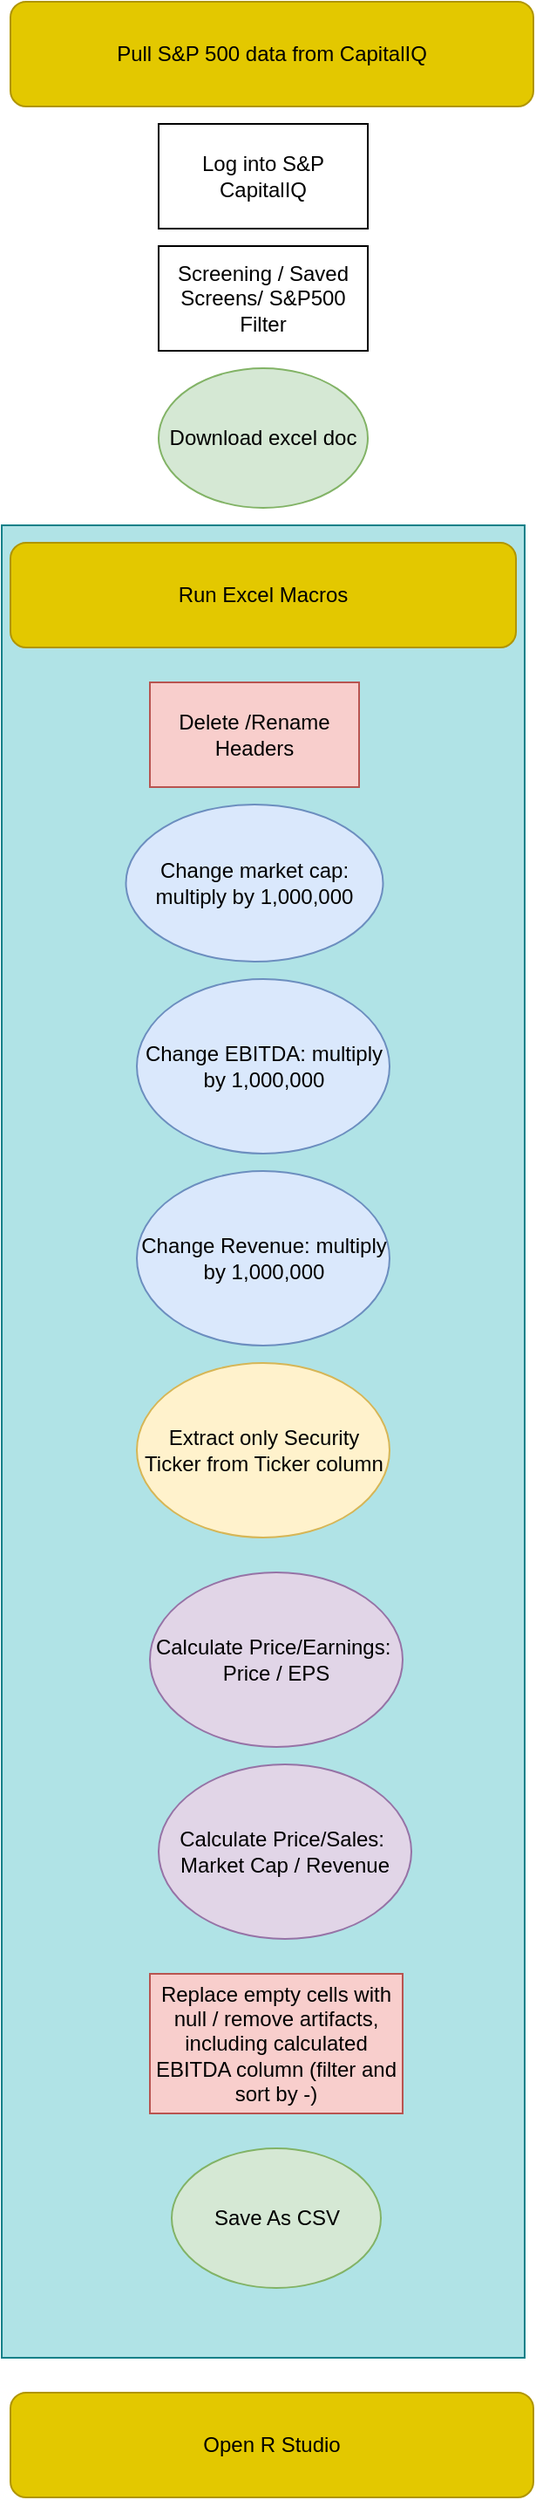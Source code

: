 <mxfile version="15.9.4" type="github">
  <diagram id="FBYuZ8vgcihNYxdQvZ12" name="Page-1">
    <mxGraphModel dx="782" dy="444" grid="1" gridSize="10" guides="1" tooltips="1" connect="1" arrows="1" fold="1" page="1" pageScale="1" pageWidth="850" pageHeight="1100" math="0" shadow="0">
      <root>
        <mxCell id="0" />
        <mxCell id="1" parent="0" />
        <mxCell id="bpsd50fUaObvi4L-TfuP-15" value="" style="rounded=0;whiteSpace=wrap;html=1;fillColor=#b0e3e6;strokeColor=#0e8088;" vertex="1" parent="1">
          <mxGeometry x="225" y="310" width="300" height="1050" as="geometry" />
        </mxCell>
        <mxCell id="bpsd50fUaObvi4L-TfuP-1" value="Pull S&amp;amp;P 500 data from CapitalIQ" style="rounded=1;whiteSpace=wrap;html=1;fillColor=#e3c800;fontColor=#000000;strokeColor=#B09500;" vertex="1" parent="1">
          <mxGeometry x="230" y="10" width="300" height="60" as="geometry" />
        </mxCell>
        <mxCell id="bpsd50fUaObvi4L-TfuP-2" value="Screening / Saved Screens/ S&amp;amp;P500 Filter" style="rounded=0;whiteSpace=wrap;html=1;" vertex="1" parent="1">
          <mxGeometry x="315" y="150" width="120" height="60" as="geometry" />
        </mxCell>
        <mxCell id="bpsd50fUaObvi4L-TfuP-3" value="Download excel doc" style="ellipse;whiteSpace=wrap;html=1;fillColor=#d5e8d4;strokeColor=#82b366;" vertex="1" parent="1">
          <mxGeometry x="315" y="220" width="120" height="80" as="geometry" />
        </mxCell>
        <mxCell id="bpsd50fUaObvi4L-TfuP-4" value="Delete /Rename Headers" style="rounded=0;whiteSpace=wrap;html=1;fillColor=#f8cecc;strokeColor=#b85450;" vertex="1" parent="1">
          <mxGeometry x="310" y="400" width="120" height="60" as="geometry" />
        </mxCell>
        <mxCell id="bpsd50fUaObvi4L-TfuP-5" value="Change market cap: multiply by 1,000,000" style="ellipse;whiteSpace=wrap;html=1;fillColor=#dae8fc;strokeColor=#6c8ebf;" vertex="1" parent="1">
          <mxGeometry x="296.25" y="470" width="147.5" height="90" as="geometry" />
        </mxCell>
        <mxCell id="bpsd50fUaObvi4L-TfuP-7" value="Change EBITDA: multiply by 1,000,000" style="ellipse;whiteSpace=wrap;html=1;fillColor=#dae8fc;strokeColor=#6c8ebf;" vertex="1" parent="1">
          <mxGeometry x="302.5" y="570" width="145" height="100" as="geometry" />
        </mxCell>
        <mxCell id="bpsd50fUaObvi4L-TfuP-8" value="Replace empty cells with null / remove artifacts, including calculated EBITDA column (filter and sort by -)" style="square;whiteSpace=wrap;html=1;fillColor=#f8cecc;strokeColor=#b85450;" vertex="1" parent="1">
          <mxGeometry x="310" y="1140" width="145" height="80" as="geometry" />
        </mxCell>
        <mxCell id="bpsd50fUaObvi4L-TfuP-9" value="Extract only Security Ticker from Ticker column" style="ellipse;whiteSpace=wrap;html=1;fillColor=#fff2cc;strokeColor=#d6b656;" vertex="1" parent="1">
          <mxGeometry x="302.5" y="790" width="145" height="100" as="geometry" />
        </mxCell>
        <mxCell id="bpsd50fUaObvi4L-TfuP-10" value="Calculate Price/Earnings:&amp;nbsp;&lt;br&gt;Price / EPS" style="ellipse;whiteSpace=wrap;html=1;fillColor=#e1d5e7;strokeColor=#9673a6;" vertex="1" parent="1">
          <mxGeometry x="310" y="910" width="145" height="100" as="geometry" />
        </mxCell>
        <mxCell id="bpsd50fUaObvi4L-TfuP-11" value="Calculate Price/Sales:&amp;nbsp;&lt;br&gt;Market Cap / Revenue" style="ellipse;whiteSpace=wrap;html=1;fillColor=#e1d5e7;strokeColor=#9673a6;" vertex="1" parent="1">
          <mxGeometry x="315" y="1020" width="145" height="100" as="geometry" />
        </mxCell>
        <mxCell id="bpsd50fUaObvi4L-TfuP-12" value="Change Revenue: multiply by 1,000,000" style="ellipse;whiteSpace=wrap;html=1;fillColor=#dae8fc;strokeColor=#6c8ebf;" vertex="1" parent="1">
          <mxGeometry x="302.5" y="680" width="145" height="100" as="geometry" />
        </mxCell>
        <mxCell id="bpsd50fUaObvi4L-TfuP-13" value="Save As CSV" style="ellipse;whiteSpace=wrap;html=1;fillColor=#d5e8d4;strokeColor=#82b366;" vertex="1" parent="1">
          <mxGeometry x="322.5" y="1240" width="120" height="80" as="geometry" />
        </mxCell>
        <mxCell id="bpsd50fUaObvi4L-TfuP-14" value="Run Excel Macros" style="rounded=1;whiteSpace=wrap;html=1;fillColor=#e3c800;strokeColor=#B09500;fontColor=#000000;" vertex="1" parent="1">
          <mxGeometry x="230" y="320" width="290" height="60" as="geometry" />
        </mxCell>
        <mxCell id="bpsd50fUaObvi4L-TfuP-16" value="Log into S&amp;amp;P CapitalIQ" style="rounded=0;whiteSpace=wrap;html=1;" vertex="1" parent="1">
          <mxGeometry x="315" y="80" width="120" height="60" as="geometry" />
        </mxCell>
        <mxCell id="bpsd50fUaObvi4L-TfuP-18" value="Open R Studio" style="rounded=1;whiteSpace=wrap;html=1;fillColor=#e3c800;fontColor=#000000;strokeColor=#B09500;" vertex="1" parent="1">
          <mxGeometry x="230" y="1380" width="300" height="60" as="geometry" />
        </mxCell>
      </root>
    </mxGraphModel>
  </diagram>
</mxfile>
